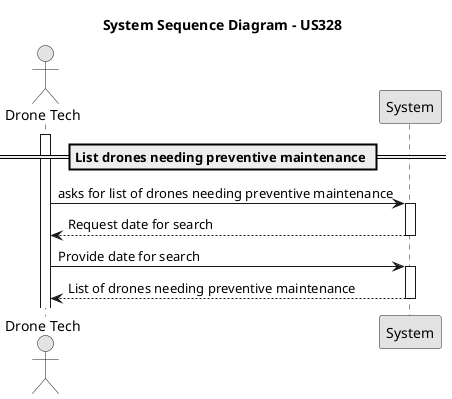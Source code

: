 @startuml
skinparam monochrome true
skinparam packageStyle rectangle
skinparam shadowing false

actor "Drone Tech" as droneTech
participant "System" as system

title System Sequence Diagram - US328

== List drones needing preventive maintenance ==
activate droneTech

droneTech -> system : asks for list of drones needing preventive maintenance
activate system
system --> droneTech : Request date for search
deactivate system
droneTech -> system : Provide date for search
activate system
system --> droneTech : List of drones needing preventive maintenance
deactivate system



@enduml
